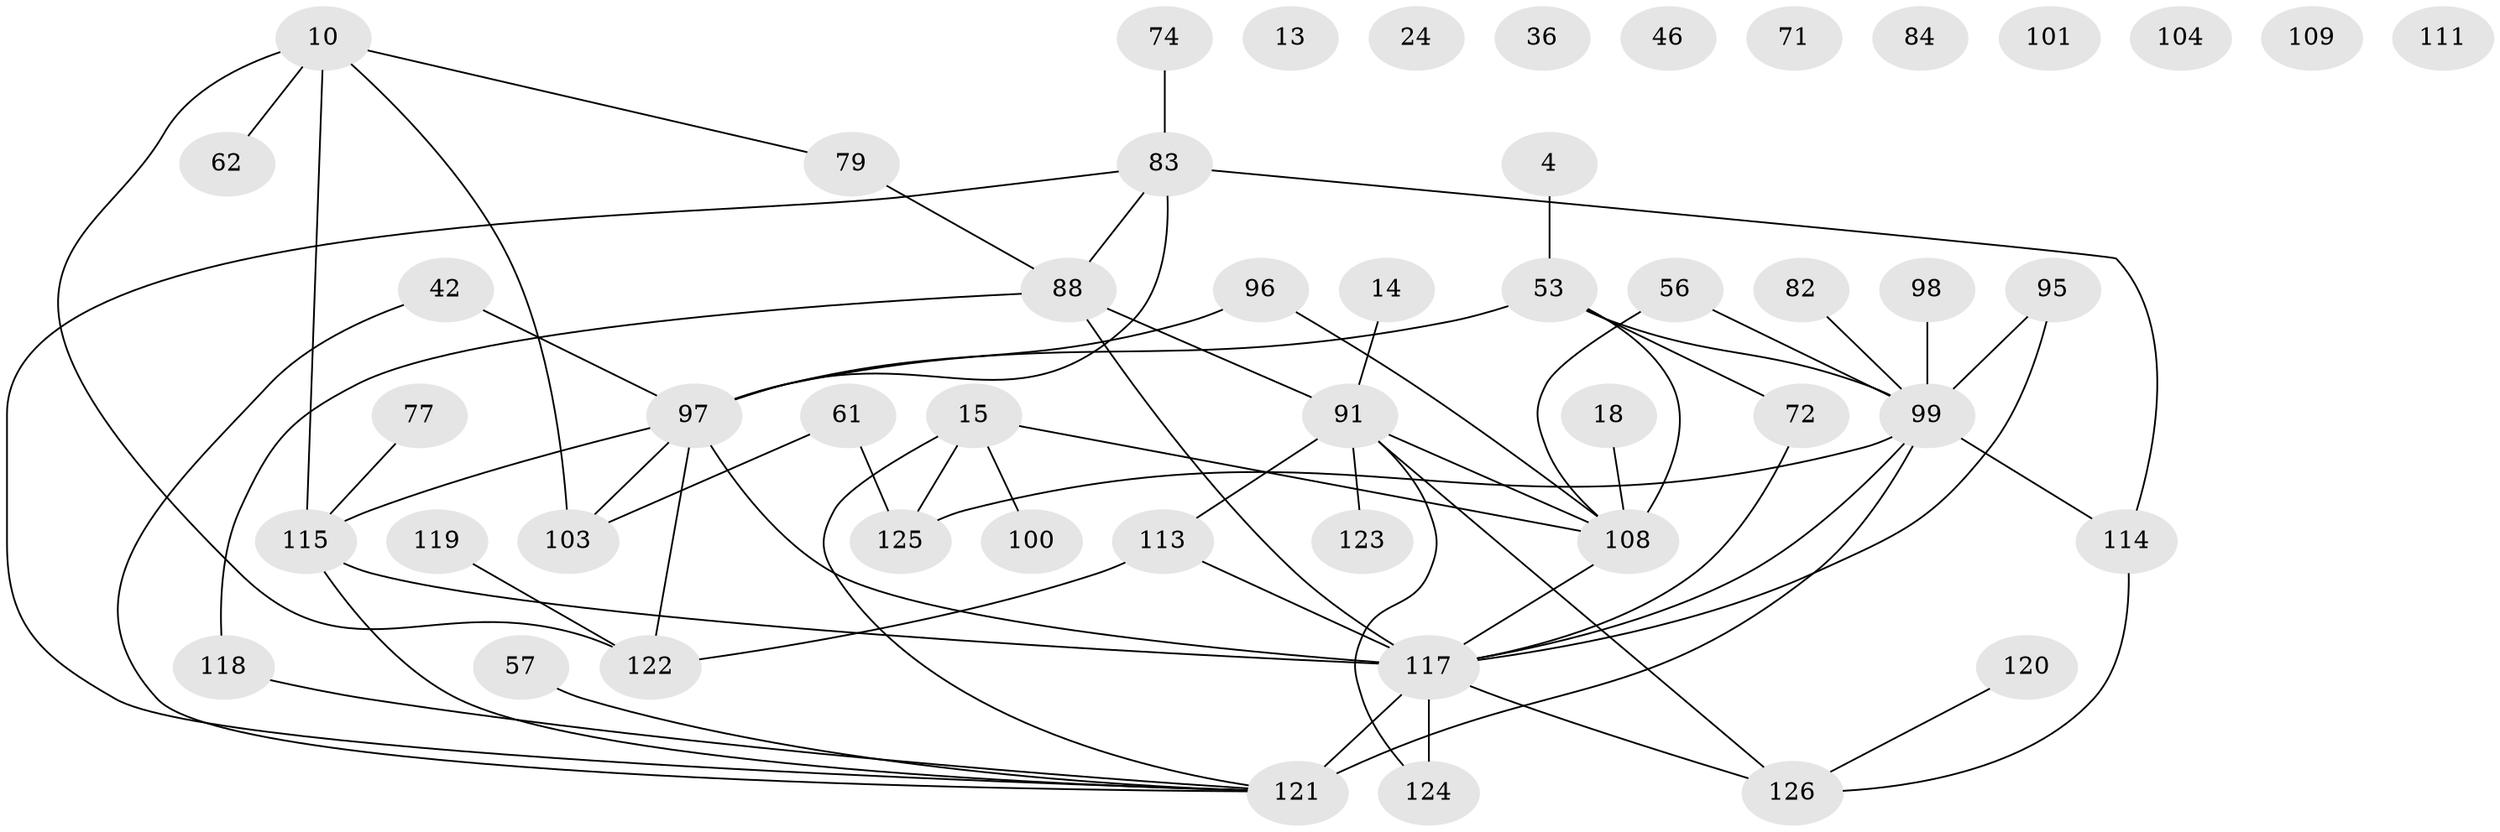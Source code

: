 // original degree distribution, {3: 0.20634920634920634, 6: 0.06349206349206349, 1: 0.19047619047619047, 2: 0.2857142857142857, 5: 0.05555555555555555, 7: 0.023809523809523808, 4: 0.0873015873015873, 0: 0.07936507936507936, 8: 0.007936507936507936}
// Generated by graph-tools (version 1.1) at 2025/42/03/04/25 21:42:23]
// undirected, 50 vertices, 65 edges
graph export_dot {
graph [start="1"]
  node [color=gray90,style=filled];
  4;
  10 [super="+1"];
  13;
  14;
  15;
  18;
  24;
  36;
  42;
  46;
  53 [super="+12+16"];
  56 [super="+23+37"];
  57;
  61;
  62;
  71;
  72;
  74;
  77;
  79 [super="+19"];
  82;
  83 [super="+39+67"];
  84;
  88 [super="+66"];
  91 [super="+51+87+90"];
  95;
  96;
  97 [super="+2+11+45"];
  98 [super="+94"];
  99 [super="+89+38+93"];
  100 [super="+17"];
  101;
  103;
  104;
  108 [super="+34+106"];
  109;
  111;
  113 [super="+80+102"];
  114 [super="+33+78"];
  115 [super="+30+92"];
  117 [super="+55+75+107"];
  118;
  119;
  120 [super="+44+112"];
  121 [super="+116+85+21"];
  122 [super="+29+22"];
  123;
  124;
  125 [super="+48"];
  126 [super="+43+105+110"];
  4 -- 53;
  10 -- 62;
  10 -- 103;
  10 -- 122 [weight=2];
  10 -- 115 [weight=3];
  10 -- 79;
  14 -- 91;
  15 -- 125 [weight=2];
  15 -- 121;
  15 -- 108;
  15 -- 100;
  18 -- 108;
  42 -- 97;
  42 -- 121;
  53 -- 99 [weight=3];
  53 -- 97;
  53 -- 72;
  53 -- 108 [weight=2];
  56 -- 99;
  56 -- 108;
  57 -- 121;
  61 -- 103;
  61 -- 125 [weight=2];
  72 -- 117;
  74 -- 83;
  77 -- 115;
  79 -- 88;
  82 -- 99;
  83 -- 88 [weight=2];
  83 -- 114 [weight=2];
  83 -- 97 [weight=2];
  83 -- 121;
  88 -- 118;
  88 -- 117 [weight=2];
  88 -- 91 [weight=2];
  91 -- 123;
  91 -- 124;
  91 -- 108;
  91 -- 113;
  91 -- 126;
  95 -- 117;
  95 -- 99;
  96 -- 97;
  96 -- 108;
  97 -- 115 [weight=2];
  97 -- 103;
  97 -- 122;
  97 -- 117;
  98 -- 99;
  99 -- 114 [weight=2];
  99 -- 121 [weight=4];
  99 -- 125 [weight=2];
  99 -- 117;
  108 -- 117 [weight=2];
  113 -- 122;
  113 -- 117;
  114 -- 126;
  115 -- 117 [weight=3];
  115 -- 121;
  117 -- 121 [weight=3];
  117 -- 124;
  117 -- 126;
  118 -- 121;
  119 -- 122;
  120 -- 126;
}
